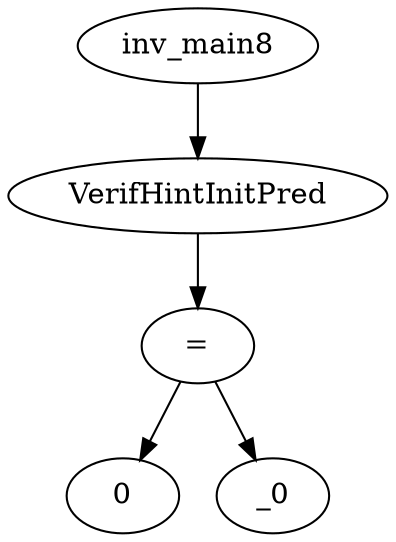 digraph dag {
0 [label="inv_main8"];
1 [label="VerifHintInitPred"];
2 [label="="];
3 [label="0"];
4 [label="_0"];
0->1[label=""]
1->2[label=""]
2->4[label=""]
2 -> 3[label=""]
}
